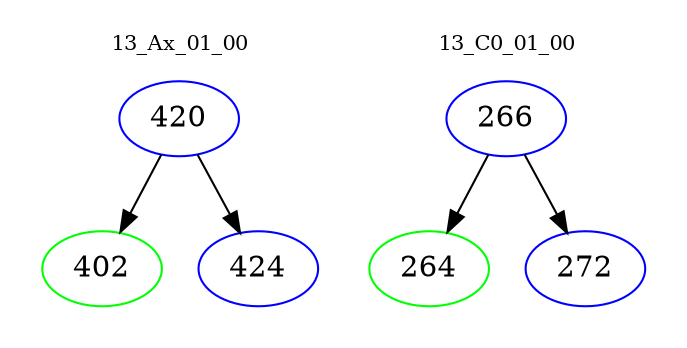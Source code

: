 digraph{
subgraph cluster_0 {
color = white
label = "13_Ax_01_00";
fontsize=10;
T0_420 [label="420", color="blue"]
T0_420 -> T0_402 [color="black"]
T0_402 [label="402", color="green"]
T0_420 -> T0_424 [color="black"]
T0_424 [label="424", color="blue"]
}
subgraph cluster_1 {
color = white
label = "13_C0_01_00";
fontsize=10;
T1_266 [label="266", color="blue"]
T1_266 -> T1_264 [color="black"]
T1_264 [label="264", color="green"]
T1_266 -> T1_272 [color="black"]
T1_272 [label="272", color="blue"]
}
}
